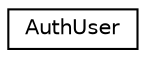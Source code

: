 digraph "Graphical Class Hierarchy"
{
  edge [fontname="Helvetica",fontsize="10",labelfontname="Helvetica",labelfontsize="10"];
  node [fontname="Helvetica",fontsize="10",shape=record];
  rankdir="LR";
  Node0 [label="AuthUser",height=0.2,width=0.4,color="black", fillcolor="white", style="filled",URL="$classAuthUser.html",tooltip="Represents an authentication user. "];
}
